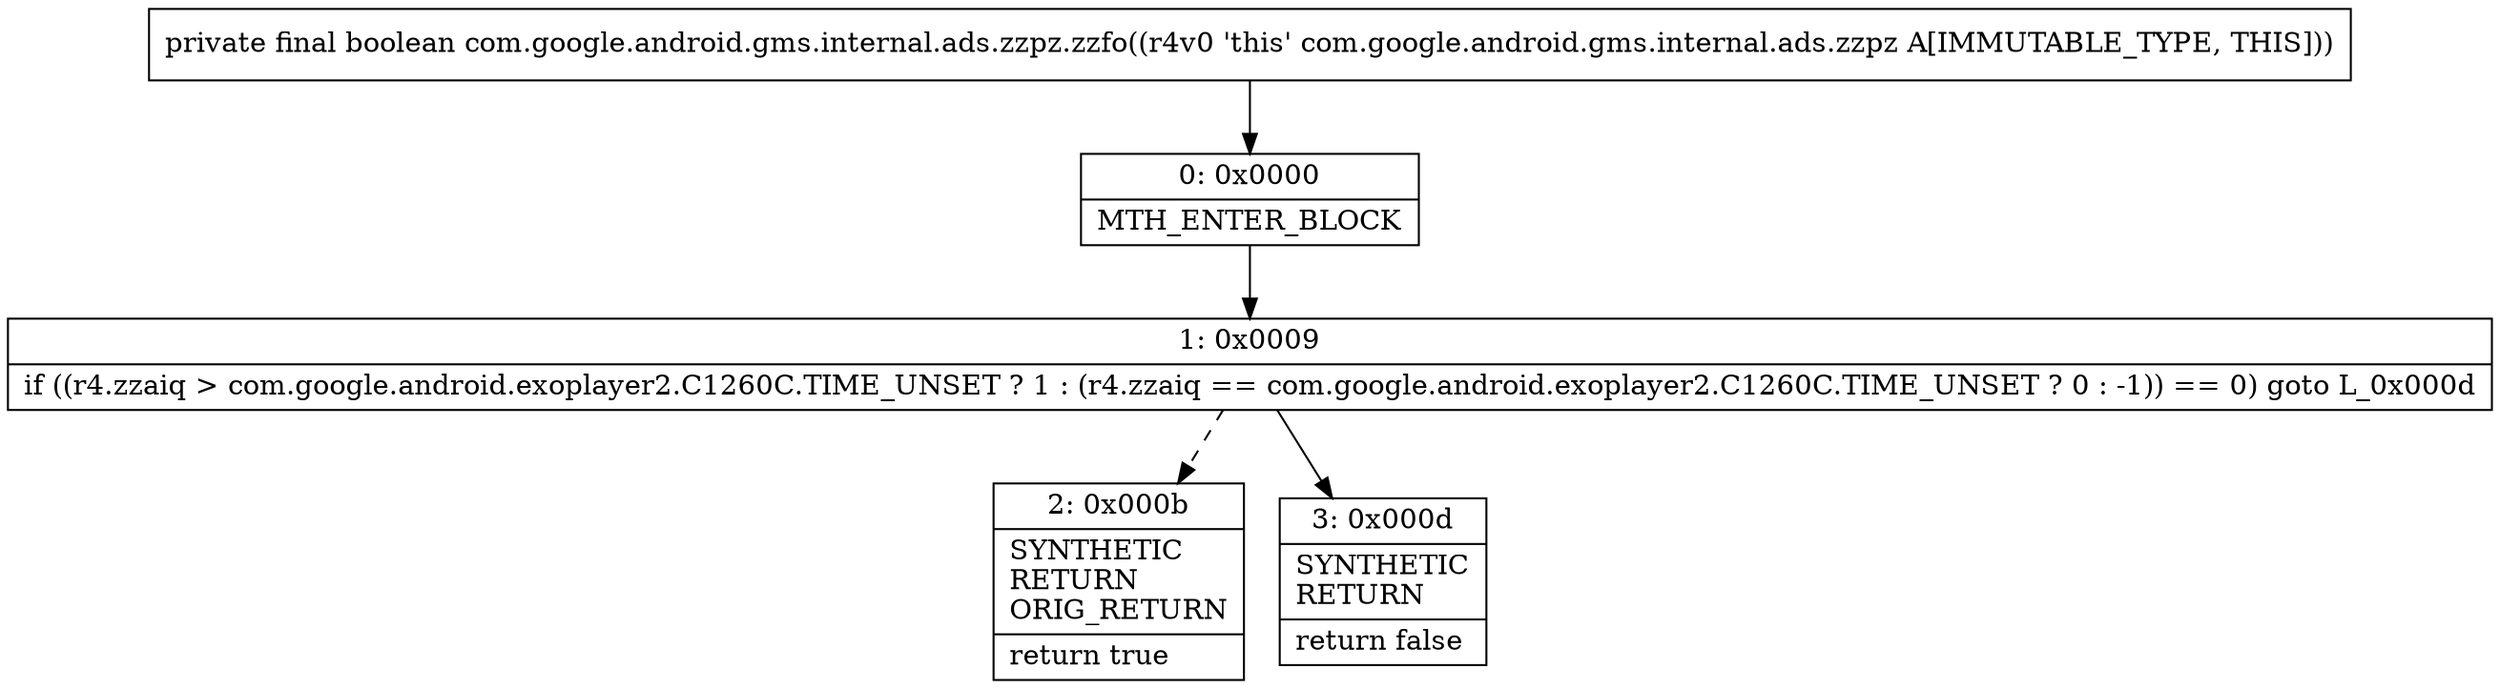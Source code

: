 digraph "CFG forcom.google.android.gms.internal.ads.zzpz.zzfo()Z" {
Node_0 [shape=record,label="{0\:\ 0x0000|MTH_ENTER_BLOCK\l}"];
Node_1 [shape=record,label="{1\:\ 0x0009|if ((r4.zzaiq \> com.google.android.exoplayer2.C1260C.TIME_UNSET ? 1 : (r4.zzaiq == com.google.android.exoplayer2.C1260C.TIME_UNSET ? 0 : \-1)) == 0) goto L_0x000d\l}"];
Node_2 [shape=record,label="{2\:\ 0x000b|SYNTHETIC\lRETURN\lORIG_RETURN\l|return true\l}"];
Node_3 [shape=record,label="{3\:\ 0x000d|SYNTHETIC\lRETURN\l|return false\l}"];
MethodNode[shape=record,label="{private final boolean com.google.android.gms.internal.ads.zzpz.zzfo((r4v0 'this' com.google.android.gms.internal.ads.zzpz A[IMMUTABLE_TYPE, THIS])) }"];
MethodNode -> Node_0;
Node_0 -> Node_1;
Node_1 -> Node_2[style=dashed];
Node_1 -> Node_3;
}

